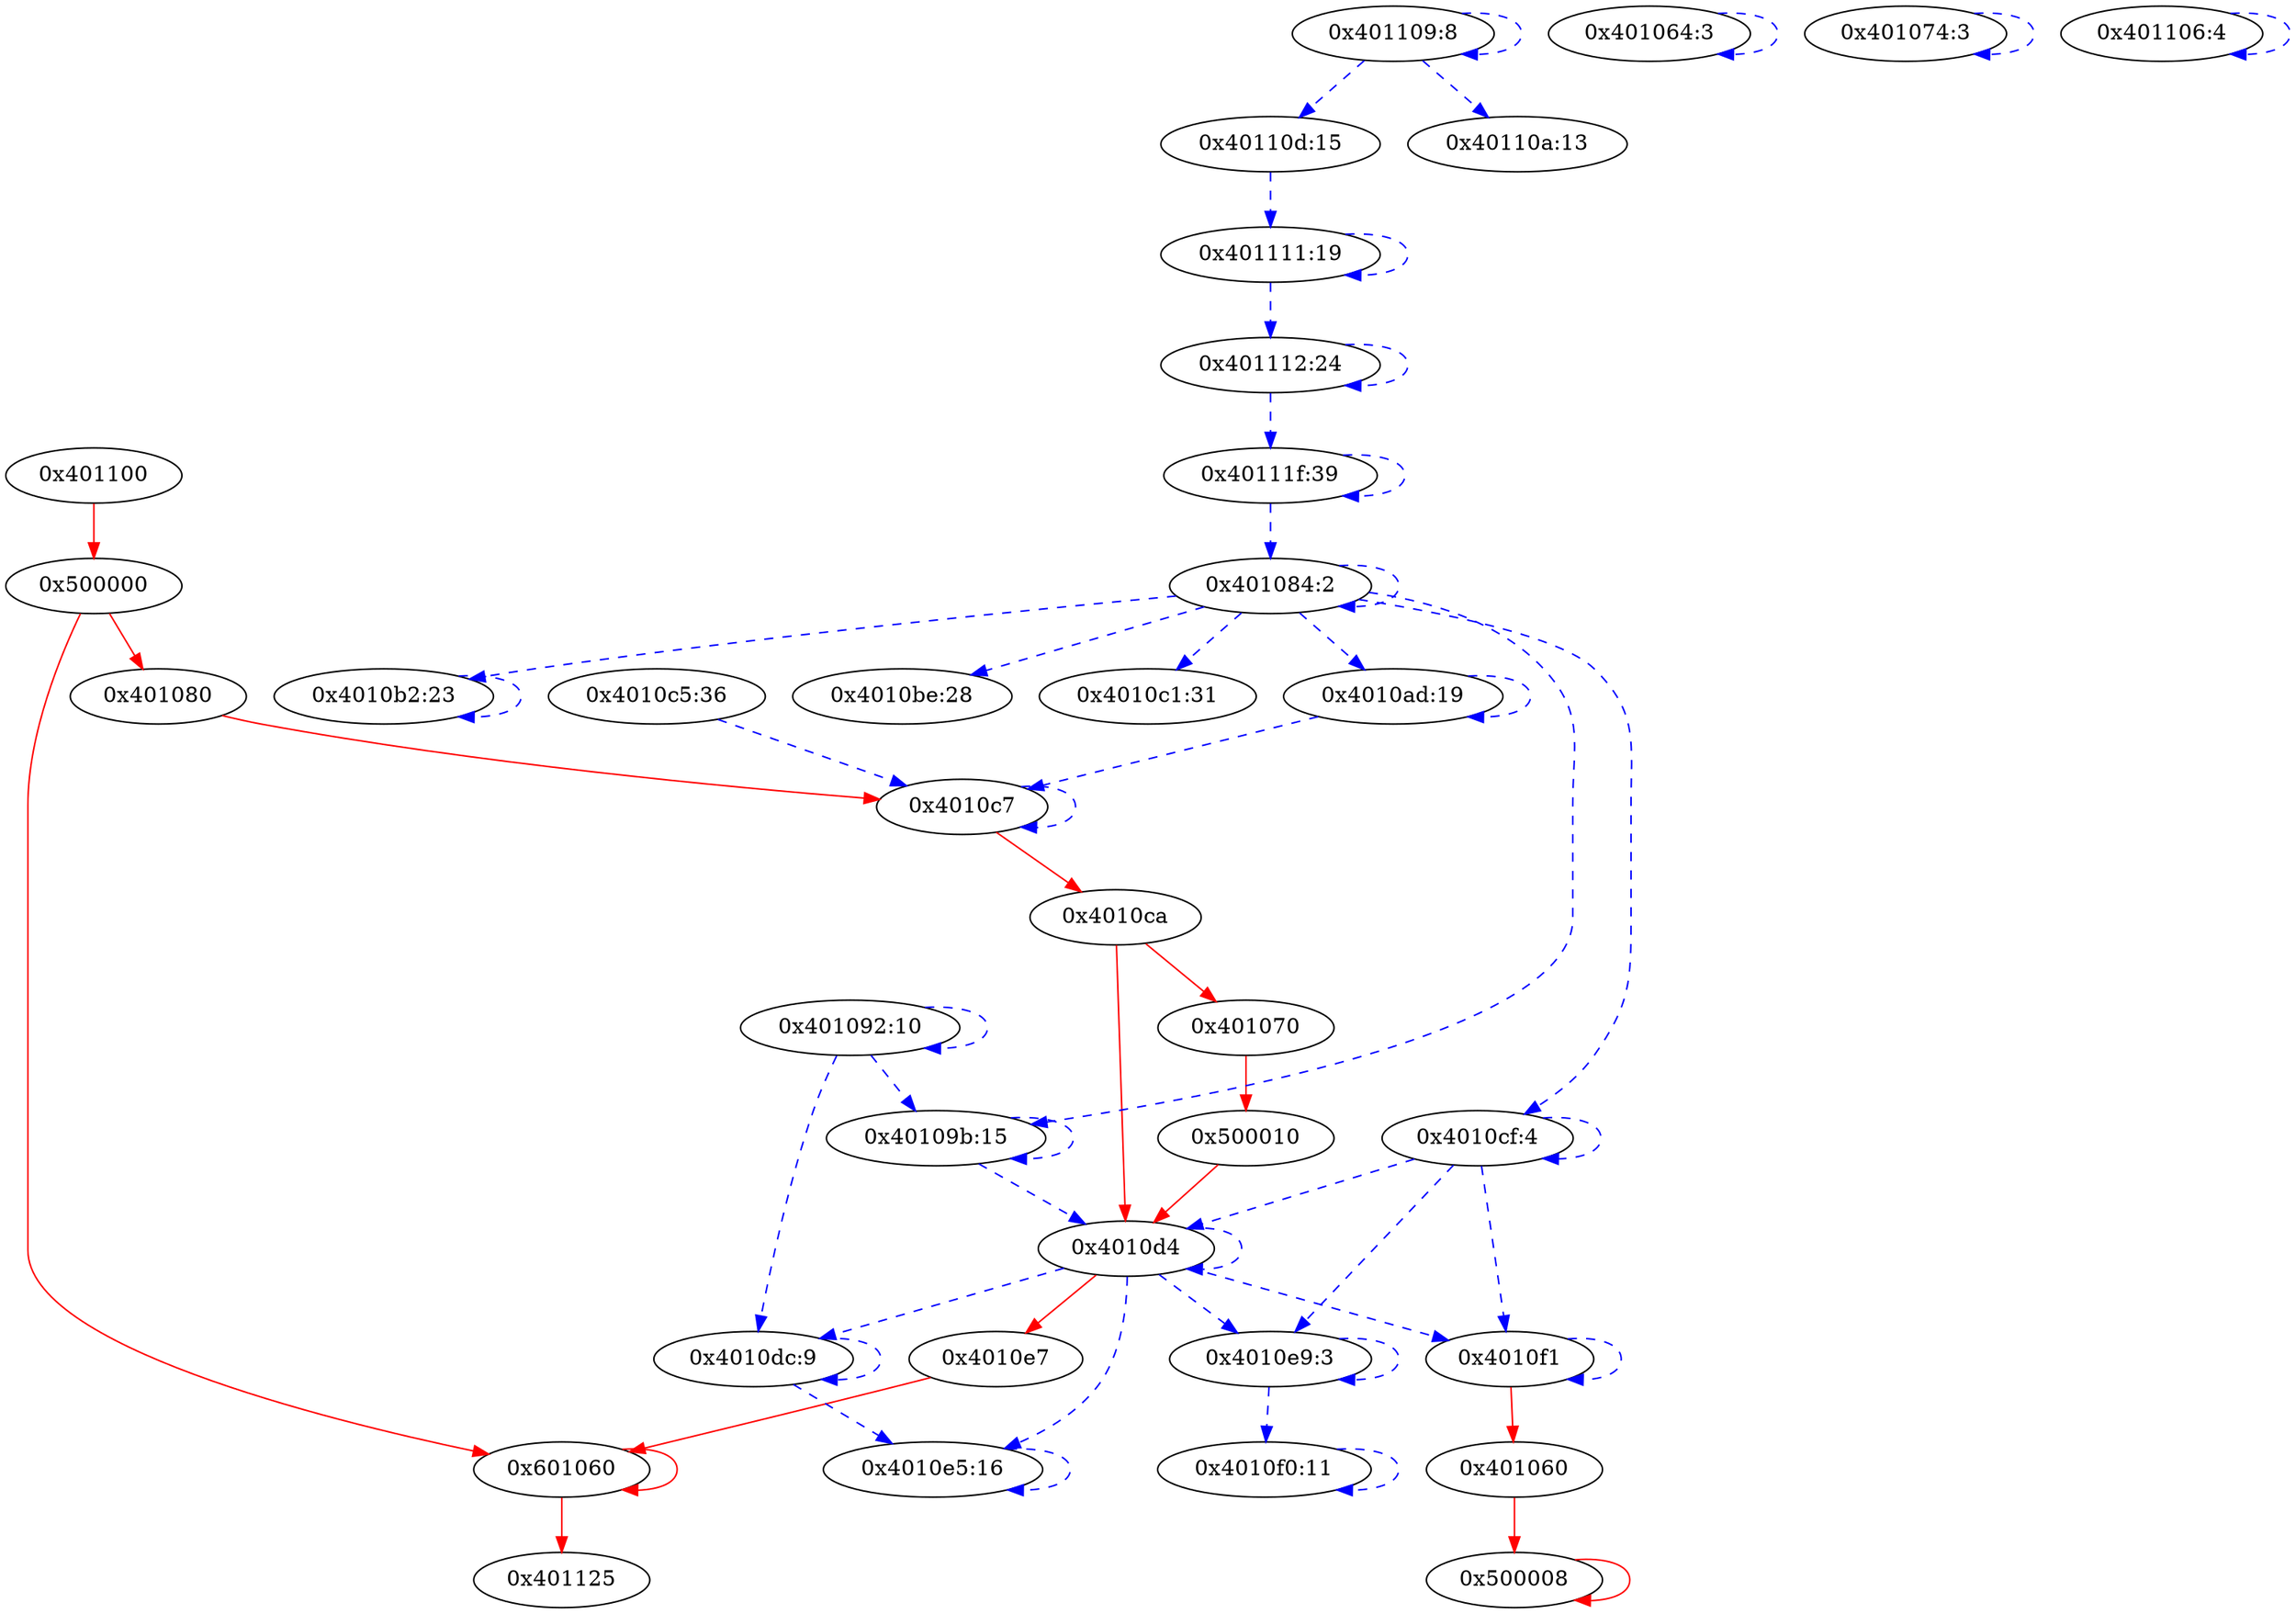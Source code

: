 digraph {
401100 [label="0x401100"];
500000 [label="0x500000"];
401080 [label="0x401080"];
"4010c7" [label="0x4010c7"];
"4010ca" [label="0x4010ca"];
401070 [label="0x401070"];
500010 [label="0x500010"];
"4010d4" [label="0x4010d4"];
"4010e7" [label="0x4010e7"];
"4010f1" [label="0x4010f1"];
601060 [label="0x601060"];
401060 [label="0x401060"];
500008 [label="0x500008"];
401125 [label="0x401125"];
401064 [label="0x401064:3"];
401074 [label="0x401074:3"];
"4010e9" [label="0x4010e9:3"];
"4010dc" [label="0x4010dc:9"];
"4010e5" [label="0x4010e5:16"];
"4010f0" [label="0x4010f0:11"];
401084 [label="0x401084:2"];
"40109b" [label="0x40109b:15"];
"4010ad" [label="0x4010ad:19"];
"4010b2" [label="0x4010b2:23"];
"4010be" [label="0x4010be:28"];
"4010c1" [label="0x4010c1:31"];
"4010cf" [label="0x4010cf:4"];
401092 [label="0x401092:10"];
"4010c5" [label="0x4010c5:36"];
401106 [label="0x401106:4"];
401109 [label="0x401109:8"];
"40110a" [label="0x40110a:13"];
"40110d" [label="0x40110d:15"];
401111 [label="0x401111:19"];
401112 [label="0x401112:24"];
"40111f" [label="0x40111f:39"];
401100 -> 500000 [type=control, color=red, style=solid];
500000 -> 401080 [type=control, color=red, style=solid];
500000 -> 601060 [type=control, color=red, style=solid];
401080 -> "4010c7" [type=control, color=red, style=solid];
"4010c7" -> "4010c7" [type=data, color=blue, style=dashed];
"4010c7" -> "4010ca" [type=control, color=red, style=solid];
"4010ca" -> 401070 [type=control, color=red, style=solid];
"4010ca" -> "4010d4" [type=control, color=red, style=solid];
401070 -> 500010 [type=control, color=red, style=solid];
500010 -> "4010d4" [type=control, color=red, style=solid];
"4010d4" -> "4010e7" [type=control, color=red, style=solid];
"4010d4" -> "4010f1" [type=data, color=blue, style=dashed];
"4010d4" -> "4010d4" [type=data, color=blue, style=dashed];
"4010d4" -> "4010e9" [type=data, color=blue, style=dashed];
"4010d4" -> "4010dc" [type=data, color=blue, style=dashed];
"4010d4" -> "4010e5" [type=data, color=blue, style=dashed];
"4010e7" -> 601060 [type=control, color=red, style=solid];
"4010f1" -> 401060 [type=control, color=red, style=solid];
"4010f1" -> "4010f1" [type=data, color=blue, style=dashed];
601060 -> 601060 [type=control, color=red, style=solid];
601060 -> 401125 [type=control, color=red, style=solid];
401060 -> 500008 [type=control, color=red, style=solid];
500008 -> 500008 [type=control, color=red, style=solid];
401064 -> 401064 [type=data, color=blue, style=dashed];
401074 -> 401074 [type=data, color=blue, style=dashed];
"4010e9" -> "4010e9" [type=data, color=blue, style=dashed];
"4010e9" -> "4010f0" [type=data, color=blue, style=dashed];
"4010dc" -> "4010dc" [type=data, color=blue, style=dashed];
"4010dc" -> "4010e5" [type=data, color=blue, style=dashed];
"4010e5" -> "4010e5" [type=data, color=blue, style=dashed];
"4010f0" -> "4010f0" [type=data, color=blue, style=dashed];
401084 -> 401084 [type=data, color=blue, style=dashed];
401084 -> "40109b" [type=data, color=blue, style=dashed];
401084 -> "4010ad" [type=data, color=blue, style=dashed];
401084 -> "4010b2" [type=data, color=blue, style=dashed];
401084 -> "4010be" [type=data, color=blue, style=dashed];
401084 -> "4010c1" [type=data, color=blue, style=dashed];
401084 -> "4010cf" [type=data, color=blue, style=dashed];
"40109b" -> "40109b" [type=data, color=blue, style=dashed];
"40109b" -> "4010d4" [type=data, color=blue, style=dashed];
"4010ad" -> "4010ad" [type=data, color=blue, style=dashed];
"4010ad" -> "4010c7" [type=data, color=blue, style=dashed];
"4010b2" -> "4010b2" [type=data, color=blue, style=dashed];
"4010cf" -> "4010cf" [type=data, color=blue, style=dashed];
"4010cf" -> "4010d4" [type=data, color=blue, style=dashed];
"4010cf" -> "4010e9" [type=data, color=blue, style=dashed];
"4010cf" -> "4010f1" [type=data, color=blue, style=dashed];
401092 -> 401092 [type=data, color=blue, style=dashed];
401092 -> "4010dc" [type=data, color=blue, style=dashed];
401092 -> "40109b" [type=data, color=blue, style=dashed];
"4010c5" -> "4010c7" [type=data, color=blue, style=dashed];
401106 -> 401106 [type=data, color=blue, style=dashed];
401109 -> 401109 [type=data, color=blue, style=dashed];
401109 -> "40110a" [type=data, color=blue, style=dashed];
401109 -> "40110d" [type=data, color=blue, style=dashed];
"40110d" -> 401111 [type=data, color=blue, style=dashed];
401111 -> 401111 [type=data, color=blue, style=dashed];
401111 -> 401112 [type=data, color=blue, style=dashed];
401112 -> 401112 [type=data, color=blue, style=dashed];
401112 -> "40111f" [type=data, color=blue, style=dashed];
"40111f" -> "40111f" [type=data, color=blue, style=dashed];
"40111f" -> 401084 [type=data, color=blue, style=dashed];
}
